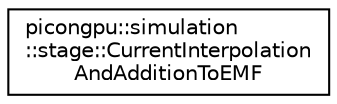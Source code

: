 digraph "Graphical Class Hierarchy"
{
 // LATEX_PDF_SIZE
  edge [fontname="Helvetica",fontsize="10",labelfontname="Helvetica",labelfontsize="10"];
  node [fontname="Helvetica",fontsize="10",shape=record];
  rankdir="LR";
  Node0 [label="picongpu::simulation\l::stage::CurrentInterpolation\lAndAdditionToEMF",height=0.2,width=0.4,color="black", fillcolor="white", style="filled",URL="$structpicongpu_1_1simulation_1_1stage_1_1_current_interpolation_and_addition_to_e_m_f.html",tooltip="Functor for the stage of the PIC loop performing current interpolation and addition to grid values of..."];
}
